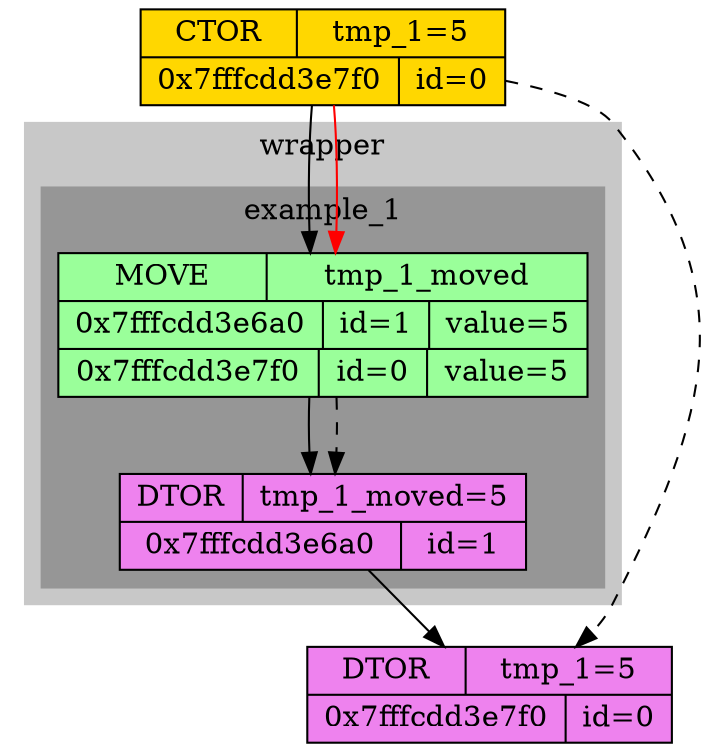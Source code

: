 digraph graphname {
	node0CTOR [shape="record", style="filled", fillcolor="gold", label="{{CTOR | tmp_1=5}|{0x7fffcdd3e7f0 | id=0}}"]

subgraph "cluster_0" {
	style=filled;
	color="#c8c8c8";
	
subgraph "cluster_1" {
	style=filled;
	color="#969696";
		node1MOVE  [shape="record", style="filled", fillcolor="palegreen1" label="{{MOVE | tmp_1_moved}|{0x7fffcdd3e6a0 | id=1 | value=5}|{0x7fffcdd3e7f0 | id=0 | value=5}}"]
	node1DTOR [shape="record", style="filled", fillcolor="violet", label="{{DTOR | tmp_1_moved=5}|{0x7fffcdd3e6a0 | id=1}}"]
	label = "example_1" 
}

	label = "wrapper" 
}

	node0DTOR [shape="record", style="filled", fillcolor="violet", label="{{DTOR | tmp_1=5}|{0x7fffcdd3e7f0 | id=0}}"]
	node0CTOR -> node1MOVE
	node0CTOR -> node1MOVE [color="red"]
	node1MOVE -> node1DTOR
	node1MOVE -> node1DTOR [style="dashed"]
	node1DTOR -> node0DTOR
	node0CTOR -> node0DTOR [style="dashed"]
}
